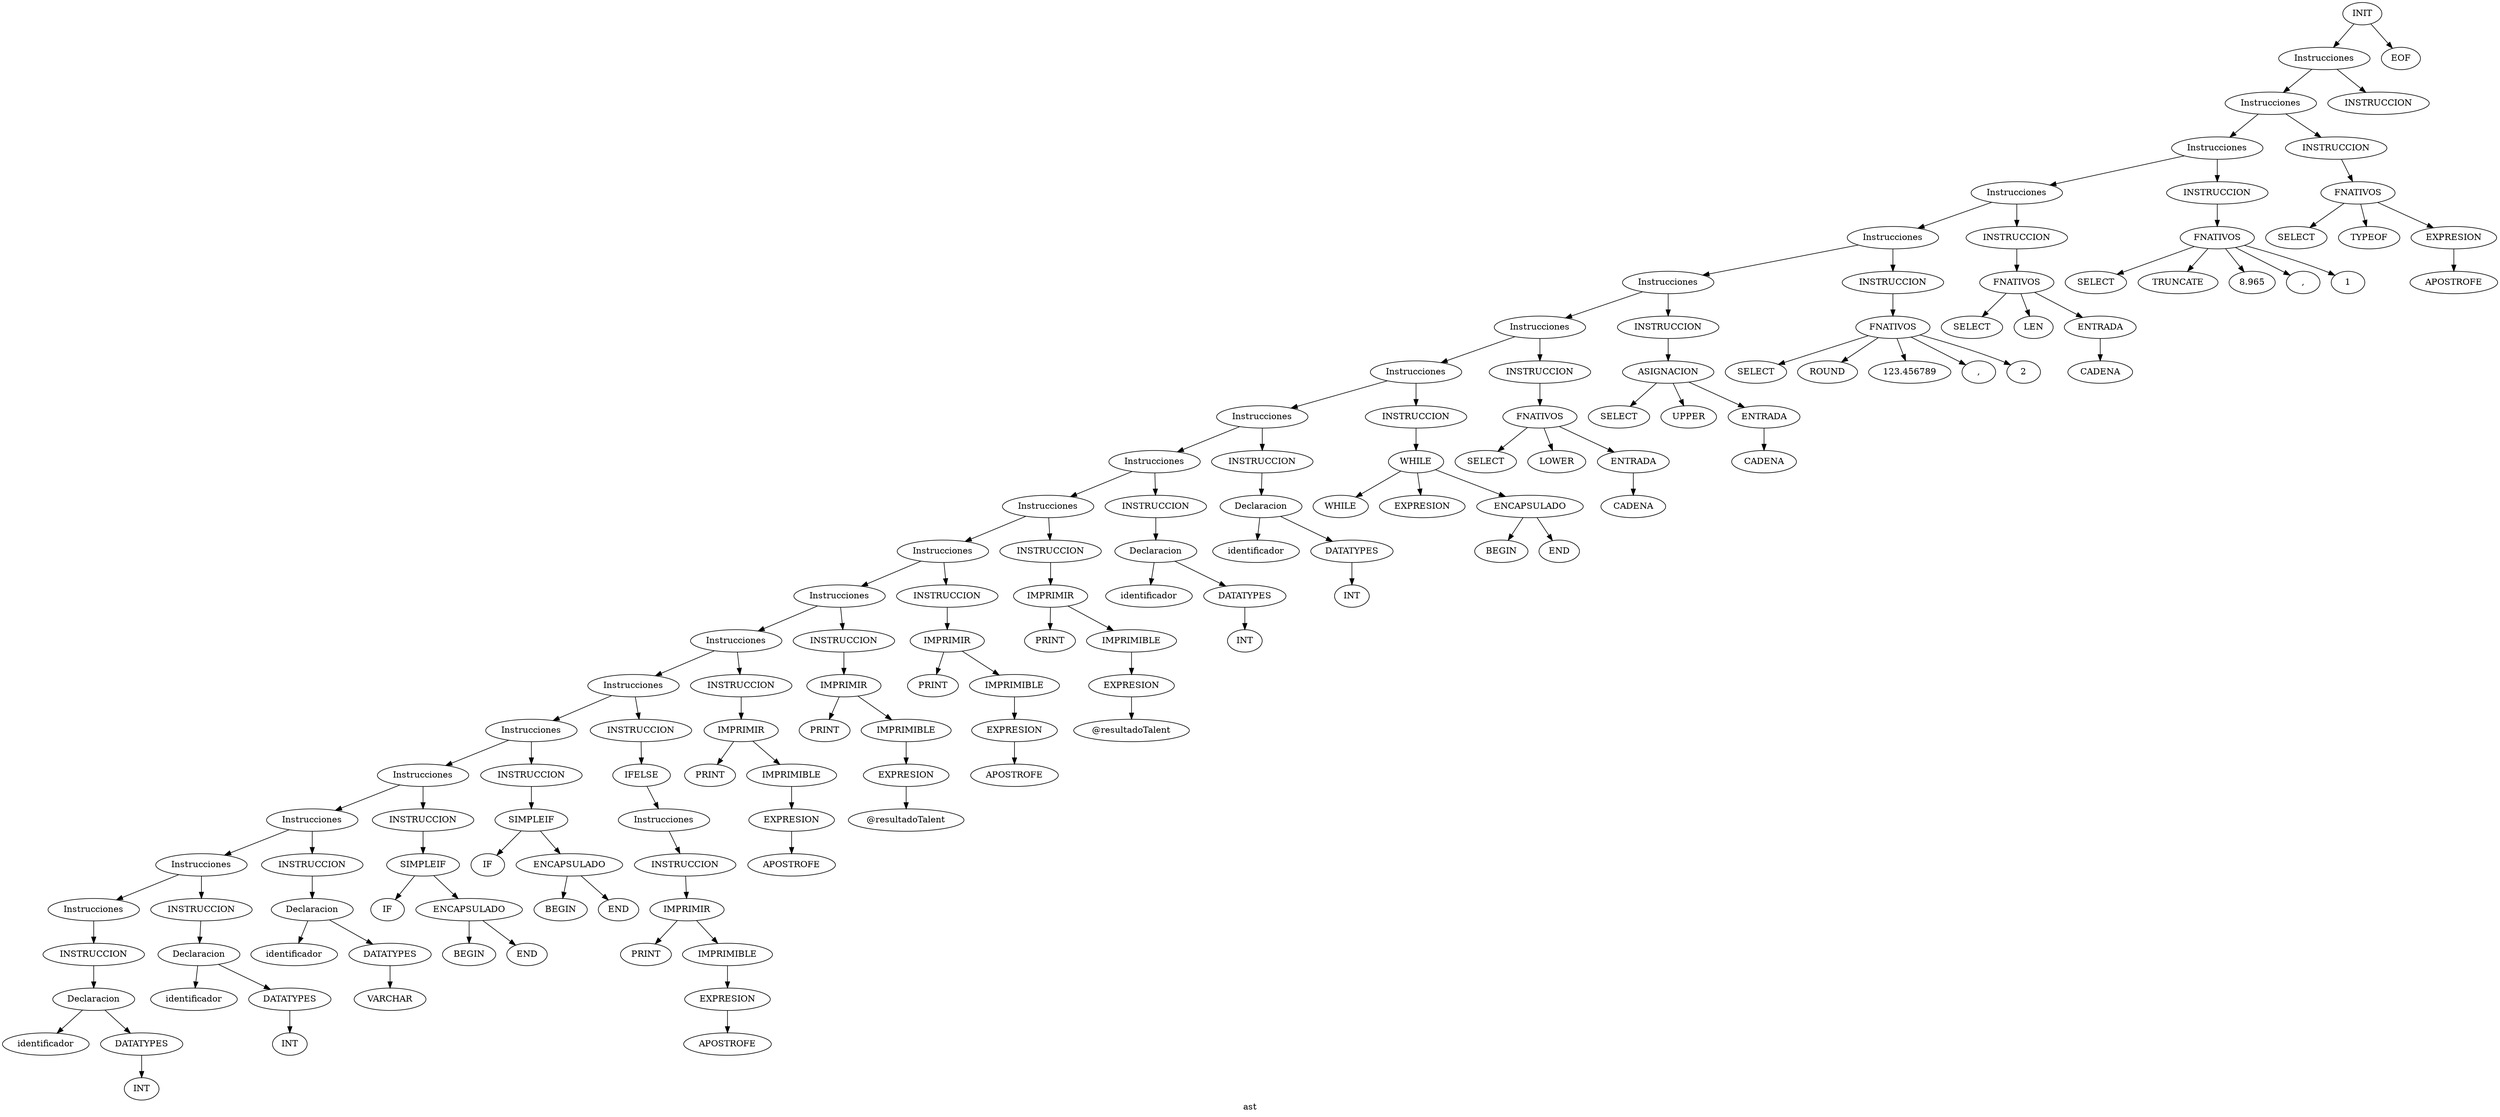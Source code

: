 digraph "G" {
  label = "ast";
  "node0" [
    label = "INIT";
  ];
  "node1" [
    label = "Instrucciones";
  ];
  "node2" [
    label = "Instrucciones";
  ];
  "node3" [
    label = "Instrucciones";
  ];
  "node4" [
    label = "Instrucciones";
  ];
  "node5" [
    label = "Instrucciones";
  ];
  "node6" [
    label = "Instrucciones";
  ];
  "node7" [
    label = "Instrucciones";
  ];
  "node8" [
    label = "Instrucciones";
  ];
  "node9" [
    label = "Instrucciones";
  ];
  "node10" [
    label = "Instrucciones";
  ];
  "node11" [
    label = "Instrucciones";
  ];
  "node12" [
    label = "Instrucciones";
  ];
  "node13" [
    label = "Instrucciones";
  ];
  "node14" [
    label = "Instrucciones";
  ];
  "node15" [
    label = "Instrucciones";
  ];
  "node16" [
    label = "Instrucciones";
  ];
  "node17" [
    label = "Instrucciones";
  ];
  "node18" [
    label = "Instrucciones";
  ];
  "node19" [
    label = "Instrucciones";
  ];
  "node20" [
    label = "Instrucciones";
  ];
  "node21" [
    label = "INSTRUCCION";
  ];
  "node22" [
    label = "Declaracion";
  ];
  "node23" [
    label = "identificador";
  ];
  "node24" [
    label = "DATATYPES";
  ];
  "node25" [
    label = "INT";
  ];
  "node26" [
    label = "INSTRUCCION";
  ];
  "node27" [
    label = "Declaracion";
  ];
  "node28" [
    label = "identificador";
  ];
  "node29" [
    label = "DATATYPES";
  ];
  "node30" [
    label = "INT";
  ];
  "node31" [
    label = "INSTRUCCION";
  ];
  "node32" [
    label = "Declaracion";
  ];
  "node33" [
    label = "identificador";
  ];
  "node34" [
    label = "DATATYPES";
  ];
  "node35" [
    label = "VARCHAR";
  ];
  "node36" [
    label = "INSTRUCCION";
  ];
  "node37" [
    label = "SIMPLEIF";
  ];
  "node38" [
    label = "IF";
  ];
  "node39" [
    label = "ENCAPSULADO";
  ];
  "node40" [
    label = "BEGIN";
  ];
  "node41" [
    label = "END";
  ];
  "node42" [
    label = "INSTRUCCION";
  ];
  "node43" [
    label = "SIMPLEIF";
  ];
  "node44" [
    label = "IF";
  ];
  "node45" [
    label = "ENCAPSULADO";
  ];
  "node46" [
    label = "BEGIN";
  ];
  "node47" [
    label = "END";
  ];
  "node48" [
    label = "INSTRUCCION";
  ];
  "node49" [
    label = "IFELSE";
  ];
  "node50" [
    label = "Instrucciones";
  ];
  "node51" [
    label = "INSTRUCCION";
  ];
  "node52" [
    label = "IMPRIMIR";
  ];
  "node53" [
    label = "PRINT";
  ];
  "node54" [
    label = "IMPRIMIBLE";
  ];
  "node55" [
    label = "EXPRESION";
  ];
  "node56" [
    label = "APOSTROFE";
  ];
  "node57" [
    label = "INSTRUCCION";
  ];
  "node58" [
    label = "IMPRIMIR";
  ];
  "node59" [
    label = "PRINT";
  ];
  "node60" [
    label = "IMPRIMIBLE";
  ];
  "node61" [
    label = "EXPRESION";
  ];
  "node62" [
    label = "APOSTROFE";
  ];
  "node63" [
    label = "INSTRUCCION";
  ];
  "node64" [
    label = "IMPRIMIR";
  ];
  "node65" [
    label = "PRINT";
  ];
  "node66" [
    label = "IMPRIMIBLE";
  ];
  "node67" [
    label = "EXPRESION";
  ];
  "node68" [
    label = "@resultadoTalent";
  ];
  "node69" [
    label = "INSTRUCCION";
  ];
  "node70" [
    label = "IMPRIMIR";
  ];
  "node71" [
    label = "PRINT";
  ];
  "node72" [
    label = "IMPRIMIBLE";
  ];
  "node73" [
    label = "EXPRESION";
  ];
  "node74" [
    label = "APOSTROFE";
  ];
  "node75" [
    label = "INSTRUCCION";
  ];
  "node76" [
    label = "IMPRIMIR";
  ];
  "node77" [
    label = "PRINT";
  ];
  "node78" [
    label = "IMPRIMIBLE";
  ];
  "node79" [
    label = "EXPRESION";
  ];
  "node80" [
    label = "@resultadoTalent";
  ];
  "node81" [
    label = "INSTRUCCION";
  ];
  "node82" [
    label = "Declaracion";
  ];
  "node83" [
    label = "identificador";
  ];
  "node84" [
    label = "DATATYPES";
  ];
  "node85" [
    label = "INT";
  ];
  "node86" [
    label = "INSTRUCCION";
  ];
  "node87" [
    label = "Declaracion";
  ];
  "node88" [
    label = "identificador";
  ];
  "node89" [
    label = "DATATYPES";
  ];
  "node90" [
    label = "INT";
  ];
  "node91" [
    label = "INSTRUCCION";
  ];
  "node92" [
    label = "WHILE";
  ];
  "node93" [
    label = "WHILE";
  ];
  "node94" [
    label = "EXPRESION";
  ];
  "node95" [
    label = "ENCAPSULADO";
  ];
  "node96" [
    label = "BEGIN";
  ];
  "node97" [
    label = "END";
  ];
  "node98" [
    label = "INSTRUCCION";
  ];
  "node99" [
    label = "FNATIVOS";
  ];
  "node100" [
    label = "SELECT";
  ];
  "node101" [
    label = "LOWER";
  ];
  "node102" [
    label = "ENTRADA";
  ];
  "node103" [
    label = "CADENA";
  ];
  "node104" [
    label = "INSTRUCCION";
  ];
  "node105" [
    label = "ASIGNACION";
  ];
  "node106" [
    label = "SELECT";
  ];
  "node107" [
    label = "UPPER";
  ];
  "node108" [
    label = "ENTRADA";
  ];
  "node109" [
    label = "CADENA";
  ];
  "node110" [
    label = "INSTRUCCION";
  ];
  "node111" [
    label = "FNATIVOS";
  ];
  "node112" [
    label = "SELECT";
  ];
  "node113" [
    label = "ROUND";
  ];
  "node114" [
    label = "123.456789";
  ];
  "node115" [
    label = ",";
  ];
  "node116" [
    label = "2";
  ];
  "node117" [
    label = "INSTRUCCION";
  ];
  "node118" [
    label = "FNATIVOS";
  ];
  "node119" [
    label = "SELECT";
  ];
  "node120" [
    label = "LEN";
  ];
  "node121" [
    label = "ENTRADA";
  ];
  "node122" [
    label = "CADENA";
  ];
  "node123" [
    label = "INSTRUCCION";
  ];
  "node124" [
    label = "FNATIVOS";
  ];
  "node125" [
    label = "SELECT";
  ];
  "node126" [
    label = "TRUNCATE";
  ];
  "node127" [
    label = "8.965";
  ];
  "node128" [
    label = ",";
  ];
  "node129" [
    label = "1";
  ];
  "node130" [
    label = "INSTRUCCION";
  ];
  "node131" [
    label = "FNATIVOS";
  ];
  "node132" [
    label = "SELECT";
  ];
  "node133" [
    label = "TYPEOF";
  ];
  "node134" [
    label = "EXPRESION";
  ];
  "node135" [
    label = "APOSTROFE";
  ];
  "node136" [
    label = "INSTRUCCION";
  ];
  "node137" [
    label = "EOF";
  ];
  "node0" -> "node1" [
    label = "";
  ];
  "node1" -> "node2" [
    label = "";
  ];
  "node2" -> "node3" [
    label = "";
  ];
  "node3" -> "node4" [
    label = "";
  ];
  "node4" -> "node5" [
    label = "";
  ];
  "node5" -> "node6" [
    label = "";
  ];
  "node6" -> "node7" [
    label = "";
  ];
  "node7" -> "node8" [
    label = "";
  ];
  "node8" -> "node9" [
    label = "";
  ];
  "node9" -> "node10" [
    label = "";
  ];
  "node10" -> "node11" [
    label = "";
  ];
  "node11" -> "node12" [
    label = "";
  ];
  "node12" -> "node13" [
    label = "";
  ];
  "node13" -> "node14" [
    label = "";
  ];
  "node14" -> "node15" [
    label = "";
  ];
  "node15" -> "node16" [
    label = "";
  ];
  "node16" -> "node17" [
    label = "";
  ];
  "node17" -> "node18" [
    label = "";
  ];
  "node18" -> "node19" [
    label = "";
  ];
  "node19" -> "node20" [
    label = "";
  ];
  "node20" -> "node21" [
    label = "";
  ];
  "node21" -> "node22" [
    label = "";
  ];
  "node22" -> "node23" [
    label = "";
  ];
  "node22" -> "node24" [
    label = "";
  ];
  "node24" -> "node25" [
    label = "";
  ];
  "node19" -> "node26" [
    label = "";
  ];
  "node26" -> "node27" [
    label = "";
  ];
  "node27" -> "node28" [
    label = "";
  ];
  "node27" -> "node29" [
    label = "";
  ];
  "node29" -> "node30" [
    label = "";
  ];
  "node18" -> "node31" [
    label = "";
  ];
  "node31" -> "node32" [
    label = "";
  ];
  "node32" -> "node33" [
    label = "";
  ];
  "node32" -> "node34" [
    label = "";
  ];
  "node34" -> "node35" [
    label = "";
  ];
  "node17" -> "node36" [
    label = "";
  ];
  "node36" -> "node37" [
    label = "";
  ];
  "node37" -> "node38" [
    label = "";
  ];
  "node37" -> "node39" [
    label = "";
  ];
  "node39" -> "node40" [
    label = "";
  ];
  "node39" -> "node41" [
    label = "";
  ];
  "node16" -> "node42" [
    label = "";
  ];
  "node42" -> "node43" [
    label = "";
  ];
  "node43" -> "node44" [
    label = "";
  ];
  "node43" -> "node45" [
    label = "";
  ];
  "node45" -> "node46" [
    label = "";
  ];
  "node45" -> "node47" [
    label = "";
  ];
  "node15" -> "node48" [
    label = "";
  ];
  "node48" -> "node49" [
    label = "";
  ];
  "node49" -> "node50" [
    label = "";
  ];
  "node50" -> "node51" [
    label = "";
  ];
  "node51" -> "node52" [
    label = "";
  ];
  "node52" -> "node53" [
    label = "";
  ];
  "node52" -> "node54" [
    label = "";
  ];
  "node54" -> "node55" [
    label = "";
  ];
  "node55" -> "node56" [
    label = "";
  ];
  "node14" -> "node57" [
    label = "";
  ];
  "node57" -> "node58" [
    label = "";
  ];
  "node58" -> "node59" [
    label = "";
  ];
  "node58" -> "node60" [
    label = "";
  ];
  "node60" -> "node61" [
    label = "";
  ];
  "node61" -> "node62" [
    label = "";
  ];
  "node13" -> "node63" [
    label = "";
  ];
  "node63" -> "node64" [
    label = "";
  ];
  "node64" -> "node65" [
    label = "";
  ];
  "node64" -> "node66" [
    label = "";
  ];
  "node66" -> "node67" [
    label = "";
  ];
  "node67" -> "node68" [
    label = "";
  ];
  "node12" -> "node69" [
    label = "";
  ];
  "node69" -> "node70" [
    label = "";
  ];
  "node70" -> "node71" [
    label = "";
  ];
  "node70" -> "node72" [
    label = "";
  ];
  "node72" -> "node73" [
    label = "";
  ];
  "node73" -> "node74" [
    label = "";
  ];
  "node11" -> "node75" [
    label = "";
  ];
  "node75" -> "node76" [
    label = "";
  ];
  "node76" -> "node77" [
    label = "";
  ];
  "node76" -> "node78" [
    label = "";
  ];
  "node78" -> "node79" [
    label = "";
  ];
  "node79" -> "node80" [
    label = "";
  ];
  "node10" -> "node81" [
    label = "";
  ];
  "node81" -> "node82" [
    label = "";
  ];
  "node82" -> "node83" [
    label = "";
  ];
  "node82" -> "node84" [
    label = "";
  ];
  "node84" -> "node85" [
    label = "";
  ];
  "node9" -> "node86" [
    label = "";
  ];
  "node86" -> "node87" [
    label = "";
  ];
  "node87" -> "node88" [
    label = "";
  ];
  "node87" -> "node89" [
    label = "";
  ];
  "node89" -> "node90" [
    label = "";
  ];
  "node8" -> "node91" [
    label = "";
  ];
  "node91" -> "node92" [
    label = "";
  ];
  "node92" -> "node93" [
    label = "";
  ];
  "node92" -> "node94" [
    label = "";
  ];
  "node92" -> "node95" [
    label = "";
  ];
  "node95" -> "node96" [
    label = "";
  ];
  "node95" -> "node97" [
    label = "";
  ];
  "node7" -> "node98" [
    label = "";
  ];
  "node98" -> "node99" [
    label = "";
  ];
  "node99" -> "node100" [
    label = "";
  ];
  "node99" -> "node101" [
    label = "";
  ];
  "node99" -> "node102" [
    label = "";
  ];
  "node102" -> "node103" [
    label = "";
  ];
  "node6" -> "node104" [
    label = "";
  ];
  "node104" -> "node105" [
    label = "";
  ];
  "node105" -> "node106" [
    label = "";
  ];
  "node105" -> "node107" [
    label = "";
  ];
  "node105" -> "node108" [
    label = "";
  ];
  "node108" -> "node109" [
    label = "";
  ];
  "node5" -> "node110" [
    label = "";
  ];
  "node110" -> "node111" [
    label = "";
  ];
  "node111" -> "node112" [
    label = "";
  ];
  "node111" -> "node113" [
    label = "";
  ];
  "node111" -> "node114" [
    label = "";
  ];
  "node111" -> "node115" [
    label = "";
  ];
  "node111" -> "node116" [
    label = "";
  ];
  "node4" -> "node117" [
    label = "";
  ];
  "node117" -> "node118" [
    label = "";
  ];
  "node118" -> "node119" [
    label = "";
  ];
  "node118" -> "node120" [
    label = "";
  ];
  "node118" -> "node121" [
    label = "";
  ];
  "node121" -> "node122" [
    label = "";
  ];
  "node3" -> "node123" [
    label = "";
  ];
  "node123" -> "node124" [
    label = "";
  ];
  "node124" -> "node125" [
    label = "";
  ];
  "node124" -> "node126" [
    label = "";
  ];
  "node124" -> "node127" [
    label = "";
  ];
  "node124" -> "node128" [
    label = "";
  ];
  "node124" -> "node129" [
    label = "";
  ];
  "node2" -> "node130" [
    label = "";
  ];
  "node130" -> "node131" [
    label = "";
  ];
  "node131" -> "node132" [
    label = "";
  ];
  "node131" -> "node133" [
    label = "";
  ];
  "node131" -> "node134" [
    label = "";
  ];
  "node134" -> "node135" [
    label = "";
  ];
  "node1" -> "node136" [
    label = "";
  ];
  "node0" -> "node137" [
    label = "";
  ];
}